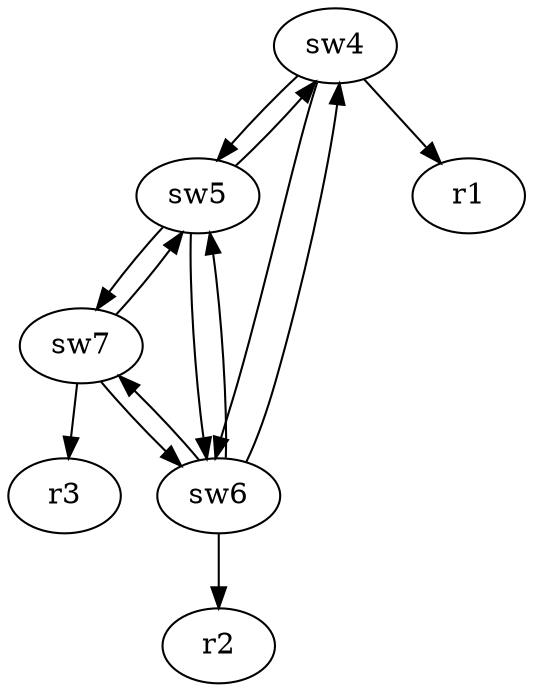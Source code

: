 digraph  {
r1 [cap=""];
sw5 [cap=""];
sw7 [cap=""];
sw6 [cap=""];
sw4 [cap=""];
r2 [cap=R];
r3 [cap=R];
sw5 -> sw7  [interfaces="['Et0/2', 'Et0/1']", key=0, w=1];
sw5 -> sw6  [interfaces="['Et0/1', 'Et0/1']", key=0, w=1];
sw5 -> sw4  [interfaces="['Et0/0', 'Et0/1']", key=0, w=1];
sw7 -> r3  [interfaces="['Et0/3', 'Et0/0']", key=0, w=1];
sw7 -> sw6  [interfaces="['Et0/2', 'Et0/2']", key=0, w=1];
sw7 -> sw5  [interfaces="['Et0/1', 'Et0/2']", key=0, w=1];
sw6 -> r2  [interfaces="['Et0/3', 'Et0/0']", key=0, w=1];
sw6 -> sw7  [interfaces="['Et0/2', 'Et0/2']", key=0, w=1];
sw6 -> sw5  [interfaces="['Et0/1', 'Et0/1']", key=0, w=1];
sw6 -> sw4  [interfaces="['Et0/0', 'Et0/2']", key=0, w=1];
sw4 -> r1  [interfaces="['Et0/0', 'Et0/0']", key=0, w=1];
sw4 -> sw6  [interfaces="['Et0/2', 'Et0/0']", key=0, w=1];
sw4 -> sw5  [interfaces="['Et0/1', 'Et0/0']", key=0, w=1];
}
